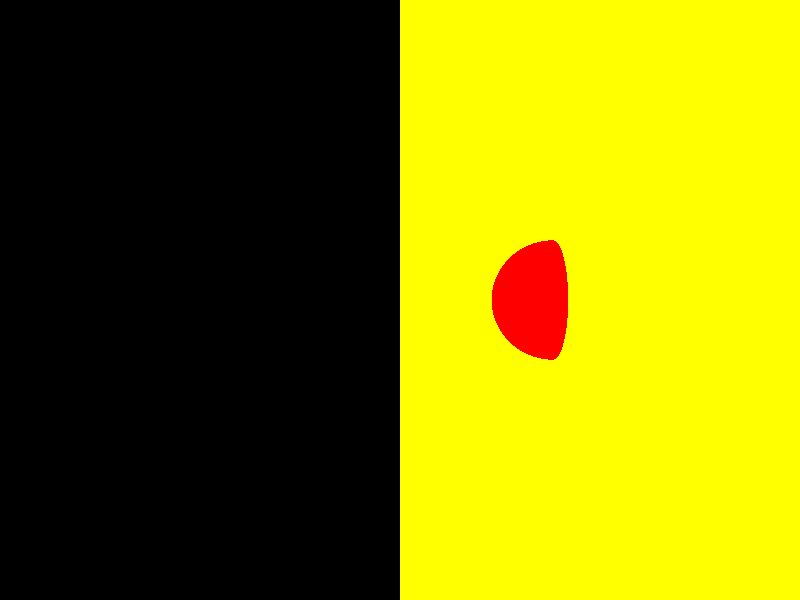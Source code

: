 camera
{
	location <10,10,510> // la position de l'observateur
	look_at <510,10,510>  // le point de vue
	//right x*image_width/image_height	// aspect ratio
	//angle 45 // l'angle de la caméra
}

light_source { <2030,510,1000>
      color rgb<1,1,1>
}

light_source { <2030,-200,1000>
      color rgb<1,1,1>
}

sphere { <2030,10,0>, 200 // coord centre et rayon
         pigment { color rgb <1,0,0> }
}

plane { <0,0,1>, 1 // coord centre et rayon
         pigment { color rgb <1,1,0> }
}

